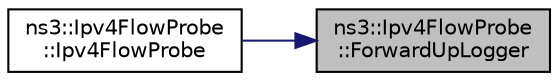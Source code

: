digraph "ns3::Ipv4FlowProbe::ForwardUpLogger"
{
 // LATEX_PDF_SIZE
  edge [fontname="Helvetica",fontsize="10",labelfontname="Helvetica",labelfontsize="10"];
  node [fontname="Helvetica",fontsize="10",shape=record];
  rankdir="RL";
  Node1 [label="ns3::Ipv4FlowProbe\l::ForwardUpLogger",height=0.2,width=0.4,color="black", fillcolor="grey75", style="filled", fontcolor="black",tooltip="Log a packet being received by the destination."];
  Node1 -> Node2 [dir="back",color="midnightblue",fontsize="10",style="solid",fontname="Helvetica"];
  Node2 [label="ns3::Ipv4FlowProbe\l::Ipv4FlowProbe",height=0.2,width=0.4,color="black", fillcolor="white", style="filled",URL="$classns3_1_1_ipv4_flow_probe.html#ac22ef10899500d98945fc8140fab1cb4",tooltip="Constructor."];
}
